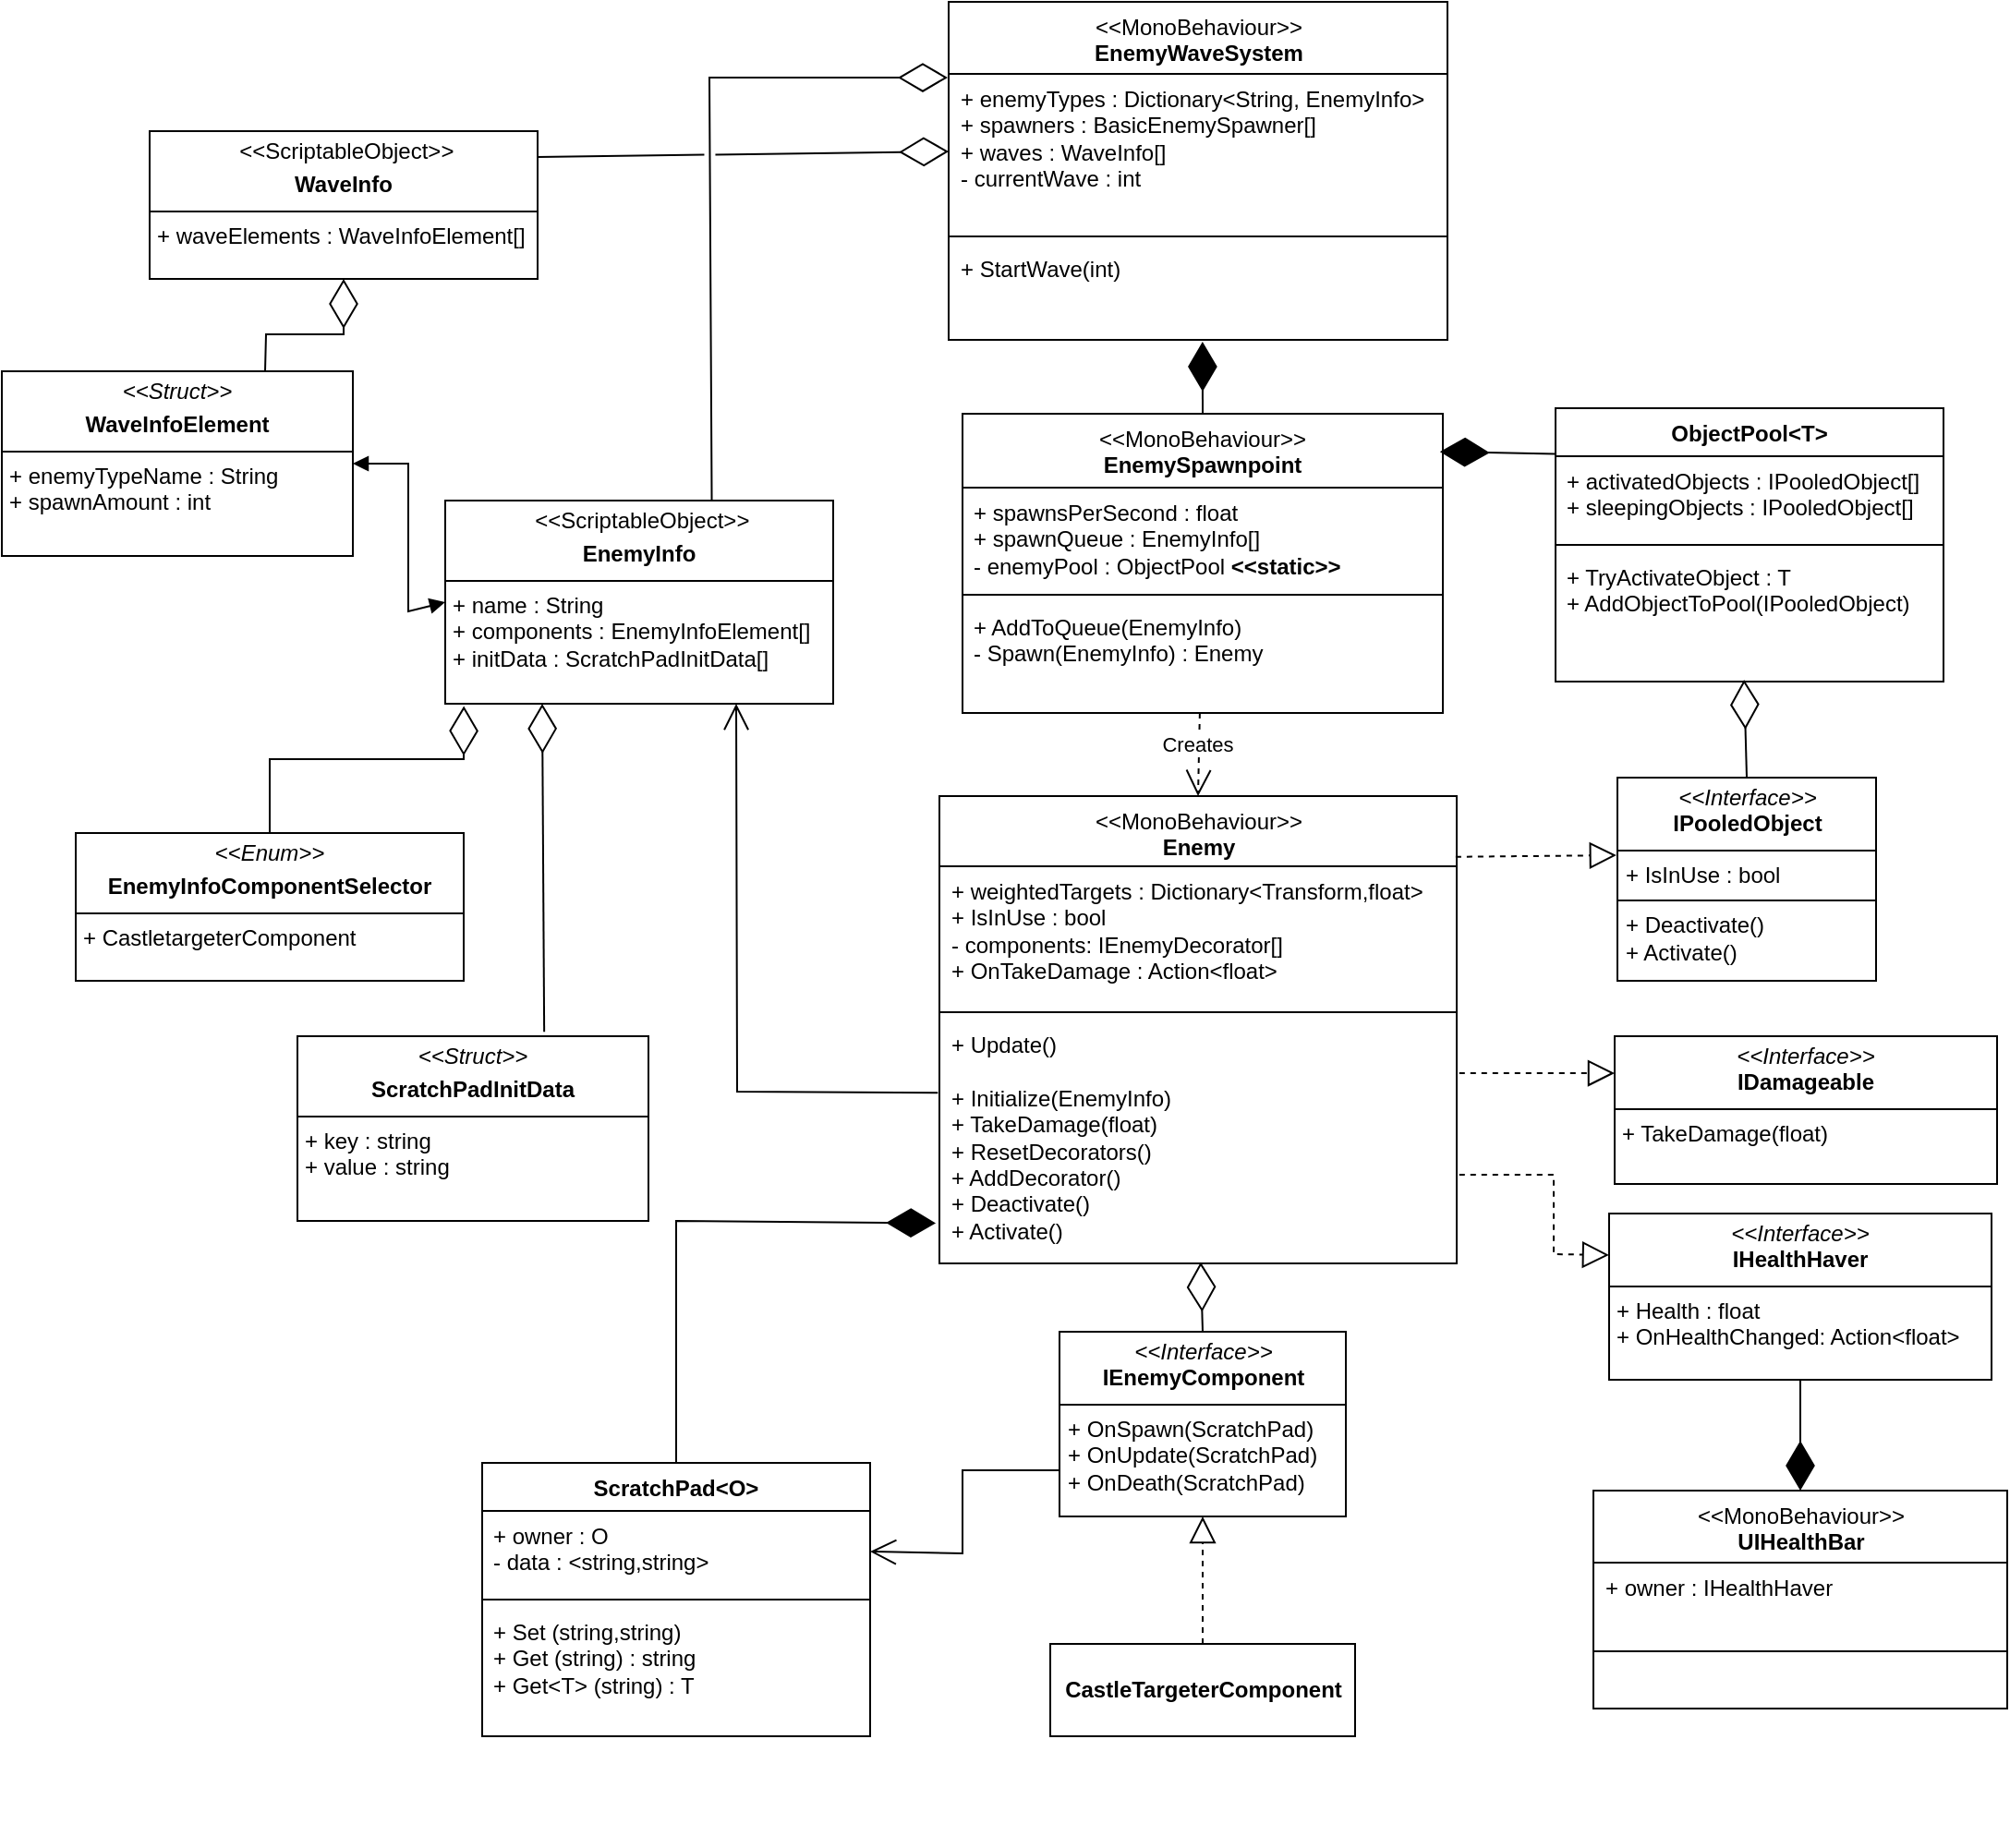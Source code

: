 <mxfile version="24.7.8">
  <diagram name="Page-1" id="c4acf3e9-155e-7222-9cf6-157b1a14988f">
    <mxGraphModel dx="2014" dy="1480" grid="1" gridSize="10" guides="1" tooltips="1" connect="1" arrows="1" fold="1" page="0" pageScale="1" pageWidth="850" pageHeight="1100" background="none" math="0" shadow="0">
      <root>
        <mxCell id="0" />
        <mxCell id="1" parent="0" />
        <mxCell id="ZMQL-lFIcWkPEMwfMGrY-3" value="&lt;span style=&quot;font-weight: 400;&quot;&gt;&amp;lt;&amp;lt;MonoBehaviour&amp;gt;&amp;gt;&lt;/span&gt;&lt;div&gt;Enemy&lt;/div&gt;" style="swimlane;fontStyle=1;align=center;verticalAlign=top;childLayout=stackLayout;horizontal=1;startSize=38;horizontalStack=0;resizeParent=1;resizeParentMax=0;resizeLast=0;collapsible=1;marginBottom=0;whiteSpace=wrap;html=1;" parent="1" vertex="1">
          <mxGeometry x="257.5" y="290" width="280" height="253" as="geometry" />
        </mxCell>
        <mxCell id="ZMQL-lFIcWkPEMwfMGrY-4" value="+ weightedTargets : Dictionary&amp;lt;Transform,float&amp;gt;&lt;div&gt;+ IsInUse : bool&lt;br&gt;&lt;div&gt;- components: IEnemyDecorator[]&lt;br&gt;&lt;/div&gt;&lt;div&gt;+ OnTakeDamage : Action&amp;lt;float&amp;gt;&lt;/div&gt;&lt;/div&gt;" style="text;strokeColor=none;fillColor=none;align=left;verticalAlign=top;spacingLeft=4;spacingRight=4;overflow=hidden;rotatable=0;points=[[0,0.5],[1,0.5]];portConstraint=eastwest;whiteSpace=wrap;html=1;" parent="ZMQL-lFIcWkPEMwfMGrY-3" vertex="1">
          <mxGeometry y="38" width="280" height="75" as="geometry" />
        </mxCell>
        <mxCell id="ZMQL-lFIcWkPEMwfMGrY-5" value="" style="line;strokeWidth=1;fillColor=none;align=left;verticalAlign=middle;spacingTop=-1;spacingLeft=3;spacingRight=3;rotatable=0;labelPosition=right;points=[];portConstraint=eastwest;strokeColor=inherit;" parent="ZMQL-lFIcWkPEMwfMGrY-3" vertex="1">
          <mxGeometry y="113" width="280" height="8" as="geometry" />
        </mxCell>
        <mxCell id="ZMQL-lFIcWkPEMwfMGrY-6" value="+ Update()&lt;div&gt;&lt;span style=&quot;background-color: initial;&quot;&gt;&lt;br&gt;&lt;/span&gt;&lt;/div&gt;&lt;div&gt;&lt;span style=&quot;background-color: initial;&quot;&gt;+ Initialize(EnemyInfo)&lt;/span&gt;&lt;/div&gt;&lt;div&gt;&lt;span style=&quot;background-color: initial;&quot;&gt;+ TakeDamage(float)&lt;/span&gt;&lt;br&gt;&lt;/div&gt;&lt;div&gt;+ ResetDecorators()&lt;div&gt;+ AddDecorator()&lt;/div&gt;&lt;div&gt;+ Deactivate()&lt;/div&gt;&lt;div&gt;+ Activate()&lt;/div&gt;&lt;/div&gt;" style="text;strokeColor=none;fillColor=none;align=left;verticalAlign=top;spacingLeft=4;spacingRight=4;overflow=hidden;rotatable=0;points=[[0,0.5],[1,0.5]];portConstraint=eastwest;whiteSpace=wrap;html=1;" parent="ZMQL-lFIcWkPEMwfMGrY-3" vertex="1">
          <mxGeometry y="121" width="280" height="132" as="geometry" />
        </mxCell>
        <mxCell id="ZMQL-lFIcWkPEMwfMGrY-15" value="ObjectPool&amp;lt;T&amp;gt;" style="swimlane;fontStyle=1;align=center;verticalAlign=top;childLayout=stackLayout;horizontal=1;startSize=26;horizontalStack=0;resizeParent=1;resizeParentMax=0;resizeLast=0;collapsible=1;marginBottom=0;whiteSpace=wrap;html=1;" parent="1" vertex="1">
          <mxGeometry x="591" y="80" width="210" height="148" as="geometry" />
        </mxCell>
        <mxCell id="ZMQL-lFIcWkPEMwfMGrY-16" value="+ activatedObjects : IPooledObject[]&lt;div&gt;+ sleepingObjects : IPooledObject[]&lt;/div&gt;" style="text;strokeColor=none;fillColor=none;align=left;verticalAlign=top;spacingLeft=4;spacingRight=4;overflow=hidden;rotatable=0;points=[[0,0.5],[1,0.5]];portConstraint=eastwest;whiteSpace=wrap;html=1;" parent="ZMQL-lFIcWkPEMwfMGrY-15" vertex="1">
          <mxGeometry y="26" width="210" height="44" as="geometry" />
        </mxCell>
        <mxCell id="ZMQL-lFIcWkPEMwfMGrY-17" value="" style="line;strokeWidth=1;fillColor=none;align=left;verticalAlign=middle;spacingTop=-1;spacingLeft=3;spacingRight=3;rotatable=0;labelPosition=right;points=[];portConstraint=eastwest;strokeColor=inherit;" parent="ZMQL-lFIcWkPEMwfMGrY-15" vertex="1">
          <mxGeometry y="70" width="210" height="8" as="geometry" />
        </mxCell>
        <mxCell id="ZMQL-lFIcWkPEMwfMGrY-18" value="+ TryActivateObject : T&lt;div&gt;+ AddObjectToPool(IPooledObject)&lt;/div&gt;" style="text;strokeColor=none;fillColor=none;align=left;verticalAlign=top;spacingLeft=4;spacingRight=4;overflow=hidden;rotatable=0;points=[[0,0.5],[1,0.5]];portConstraint=eastwest;whiteSpace=wrap;html=1;" parent="ZMQL-lFIcWkPEMwfMGrY-15" vertex="1">
          <mxGeometry y="78" width="210" height="70" as="geometry" />
        </mxCell>
        <mxCell id="ZMQL-lFIcWkPEMwfMGrY-19" value="&lt;p style=&quot;margin:0px;margin-top:4px;text-align:center;&quot;&gt;&lt;i&gt;&amp;lt;&amp;lt;Interface&amp;gt;&amp;gt;&lt;/i&gt;&lt;br&gt;&lt;b&gt;IPooledObject&lt;/b&gt;&lt;/p&gt;&lt;hr size=&quot;1&quot; style=&quot;border-style:solid;&quot;&gt;&lt;p style=&quot;margin:0px;margin-left:4px;&quot;&gt;+ IsInUse : bool&lt;/p&gt;&lt;hr size=&quot;1&quot; style=&quot;border-style:solid;&quot;&gt;&lt;p style=&quot;margin:0px;margin-left:4px;&quot;&gt;+ Deactivate()&lt;br&gt;+ Activate()&lt;/p&gt;" style="verticalAlign=top;align=left;overflow=fill;html=1;whiteSpace=wrap;" parent="1" vertex="1">
          <mxGeometry x="624.5" y="280" width="140" height="110" as="geometry" />
        </mxCell>
        <mxCell id="ZMQL-lFIcWkPEMwfMGrY-23" value="" style="endArrow=block;dashed=1;endFill=0;endSize=12;html=1;rounded=0;exitX=0.998;exitY=0.13;exitDx=0;exitDy=0;exitPerimeter=0;entryX=-0.004;entryY=0.382;entryDx=0;entryDy=0;entryPerimeter=0;" parent="1" source="ZMQL-lFIcWkPEMwfMGrY-3" target="ZMQL-lFIcWkPEMwfMGrY-19" edge="1">
          <mxGeometry width="160" relative="1" as="geometry">
            <mxPoint x="520" y="190" as="sourcePoint" />
            <mxPoint x="680" y="190" as="targetPoint" />
          </mxGeometry>
        </mxCell>
        <mxCell id="ZMQL-lFIcWkPEMwfMGrY-29" value="&lt;p style=&quot;margin:0px;margin-top:4px;text-align:center;&quot;&gt;&lt;i&gt;&amp;lt;&amp;lt;Interface&amp;gt;&amp;gt;&lt;/i&gt;&lt;br&gt;&lt;b&gt;IEnemyComponent&lt;/b&gt;&lt;/p&gt;&lt;hr size=&quot;1&quot; style=&quot;border-style:solid;&quot;&gt;&lt;p style=&quot;margin:0px;margin-left:4px;&quot;&gt;&lt;/p&gt;&lt;p style=&quot;margin:0px;margin-left:4px;&quot;&gt;+ OnSpawn(ScratchPad)&lt;/p&gt;&lt;p style=&quot;margin:0px;margin-left:4px;&quot;&gt;+ OnUpdate(ScratchPad)&lt;/p&gt;&lt;p style=&quot;margin:0px;margin-left:4px;&quot;&gt;+ OnDeath(ScratchPad)&lt;/p&gt;" style="verticalAlign=top;align=left;overflow=fill;html=1;whiteSpace=wrap;" parent="1" vertex="1">
          <mxGeometry x="322.5" y="580" width="155" height="100" as="geometry" />
        </mxCell>
        <mxCell id="ZMQL-lFIcWkPEMwfMGrY-37" style="edgeStyle=orthogonalEdgeStyle;rounded=0;orthogonalLoop=1;jettySize=auto;html=1;exitX=0.5;exitY=1;exitDx=0;exitDy=0;" parent="1" edge="1">
          <mxGeometry relative="1" as="geometry">
            <mxPoint x="535" y="850" as="sourcePoint" />
            <mxPoint x="535" y="850" as="targetPoint" />
          </mxGeometry>
        </mxCell>
        <mxCell id="ZMQL-lFIcWkPEMwfMGrY-42" value="&lt;b&gt;CastleTargeterComponent&lt;/b&gt;" style="html=1;whiteSpace=wrap;" parent="1" vertex="1">
          <mxGeometry x="317.5" y="749" width="165" height="50" as="geometry" />
        </mxCell>
        <mxCell id="ZMQL-lFIcWkPEMwfMGrY-44" value="&lt;p style=&quot;margin:0px;margin-top:4px;text-align:center;&quot;&gt;&amp;nbsp;&lt;span style=&quot;background-color: initial;&quot;&gt;&amp;lt;&amp;lt;ScriptableObject&amp;gt;&amp;gt;&lt;/span&gt;&lt;b&gt;&lt;br&gt;&lt;/b&gt;&lt;/p&gt;&lt;p style=&quot;margin:0px;margin-top:4px;text-align:center;&quot;&gt;&lt;b&gt;EnemyInfo&lt;/b&gt;&lt;/p&gt;&lt;hr size=&quot;1&quot; style=&quot;border-style:solid;&quot;&gt;&lt;p style=&quot;margin:0px;margin-left:4px;&quot;&gt;+ name : String&lt;/p&gt;&lt;p style=&quot;margin:0px;margin-left:4px;&quot;&gt;+ components : EnemyInfoElement[]&lt;/p&gt;&lt;p style=&quot;margin:0px;margin-left:4px;&quot;&gt;+ initData : ScratchPadInitData[]&lt;/p&gt;&lt;p style=&quot;margin:0px;margin-left:4px;&quot;&gt;&lt;br&gt;&lt;/p&gt;" style="verticalAlign=top;align=left;overflow=fill;html=1;whiteSpace=wrap;" parent="1" vertex="1">
          <mxGeometry x="-10" y="130" width="210" height="110" as="geometry" />
        </mxCell>
        <mxCell id="ZMQL-lFIcWkPEMwfMGrY-48" value="" style="endArrow=diamondThin;endFill=0;endSize=24;html=1;rounded=0;entryX=-0.002;entryY=0.024;entryDx=0;entryDy=0;exitX=0.687;exitY=-0.005;exitDx=0;exitDy=0;entryPerimeter=0;exitPerimeter=0;" parent="1" source="ZMQL-lFIcWkPEMwfMGrY-44" target="YiVXIB0aYjEZppMXGm42-6" edge="1">
          <mxGeometry width="160" relative="1" as="geometry">
            <mxPoint x="520" y="450" as="sourcePoint" />
            <mxPoint x="680" y="450" as="targetPoint" />
            <Array as="points">
              <mxPoint x="133" y="-99" />
            </Array>
          </mxGeometry>
        </mxCell>
        <mxCell id="YiVXIB0aYjEZppMXGm42-5" value="&lt;span style=&quot;font-weight: 400;&quot;&gt;&amp;lt;&amp;lt;MonoBehaviour&amp;gt;&amp;gt;&lt;/span&gt;&lt;div&gt;EnemyWaveSystem&lt;div&gt;&lt;br&gt;&lt;/div&gt;&lt;/div&gt;" style="swimlane;fontStyle=1;align=center;verticalAlign=top;childLayout=stackLayout;horizontal=1;startSize=39;horizontalStack=0;resizeParent=1;resizeParentMax=0;resizeLast=0;collapsible=1;marginBottom=0;whiteSpace=wrap;html=1;" parent="1" vertex="1">
          <mxGeometry x="262.5" y="-140" width="270" height="183" as="geometry" />
        </mxCell>
        <mxCell id="YiVXIB0aYjEZppMXGm42-6" value="+ enemyTypes : Dictionary&amp;lt;String, EnemyInfo&amp;gt;&lt;div&gt;&lt;div&gt;+ spawners : BasicEnemySpawner[]&lt;/div&gt;&lt;div&gt;+ waves : WaveInfo[]&lt;/div&gt;&lt;div&gt;- currentWave : int&lt;/div&gt;&lt;div&gt;&lt;br&gt;&lt;/div&gt;&lt;/div&gt;" style="text;strokeColor=none;fillColor=none;align=left;verticalAlign=top;spacingLeft=4;spacingRight=4;overflow=hidden;rotatable=0;points=[[0,0.5],[1,0.5]];portConstraint=eastwest;whiteSpace=wrap;html=1;" parent="YiVXIB0aYjEZppMXGm42-5" vertex="1">
          <mxGeometry y="39" width="270" height="84" as="geometry" />
        </mxCell>
        <mxCell id="YiVXIB0aYjEZppMXGm42-7" value="" style="line;strokeWidth=1;fillColor=none;align=left;verticalAlign=middle;spacingTop=-1;spacingLeft=3;spacingRight=3;rotatable=0;labelPosition=right;points=[];portConstraint=eastwest;strokeColor=inherit;" parent="YiVXIB0aYjEZppMXGm42-5" vertex="1">
          <mxGeometry y="123" width="270" height="8" as="geometry" />
        </mxCell>
        <mxCell id="YiVXIB0aYjEZppMXGm42-8" value="+ StartWave(int)" style="text;strokeColor=none;fillColor=none;align=left;verticalAlign=top;spacingLeft=4;spacingRight=4;overflow=hidden;rotatable=0;points=[[0,0.5],[1,0.5]];portConstraint=eastwest;whiteSpace=wrap;html=1;" parent="YiVXIB0aYjEZppMXGm42-5" vertex="1">
          <mxGeometry y="131" width="270" height="52" as="geometry" />
        </mxCell>
        <mxCell id="YiVXIB0aYjEZppMXGm42-9" value="" style="endArrow=open;endFill=1;endSize=12;html=1;rounded=0;entryX=0.5;entryY=0;entryDx=0;entryDy=0;exitX=0.494;exitY=1;exitDx=0;exitDy=0;exitPerimeter=0;dashed=1;" parent="1" source="YiVXIB0aYjEZppMXGm42-25" target="ZMQL-lFIcWkPEMwfMGrY-3" edge="1">
          <mxGeometry width="160" relative="1" as="geometry">
            <mxPoint x="370" y="161.2" as="sourcePoint" />
            <mxPoint x="560" y="140" as="targetPoint" />
          </mxGeometry>
        </mxCell>
        <mxCell id="YiVXIB0aYjEZppMXGm42-10" value="Creates" style="edgeLabel;html=1;align=center;verticalAlign=middle;resizable=0;points=[];" parent="YiVXIB0aYjEZppMXGm42-9" vertex="1" connectable="0">
          <mxGeometry x="-0.272" y="2" relative="1" as="geometry">
            <mxPoint x="-3" as="offset" />
          </mxGeometry>
        </mxCell>
        <mxCell id="YiVXIB0aYjEZppMXGm42-13" value="" style="endArrow=diamondThin;endFill=0;endSize=24;html=1;rounded=0;exitX=0.5;exitY=0;exitDx=0;exitDy=0;entryX=0.486;entryY=0.986;entryDx=0;entryDy=0;entryPerimeter=0;" parent="1" source="ZMQL-lFIcWkPEMwfMGrY-19" target="ZMQL-lFIcWkPEMwfMGrY-18" edge="1">
          <mxGeometry width="160" relative="1" as="geometry">
            <mxPoint x="198" y="140" as="sourcePoint" />
            <mxPoint x="693" y="60" as="targetPoint" />
          </mxGeometry>
        </mxCell>
        <mxCell id="YiVXIB0aYjEZppMXGm42-22" value="&lt;span style=&quot;font-weight: 400;&quot;&gt;&amp;lt;&amp;lt;MonoBehaviour&amp;gt;&amp;gt;&lt;/span&gt;&lt;div&gt;EnemySpawnpoint&lt;/div&gt;" style="swimlane;fontStyle=1;align=center;verticalAlign=top;childLayout=stackLayout;horizontal=1;startSize=40;horizontalStack=0;resizeParent=1;resizeParentMax=0;resizeLast=0;collapsible=1;marginBottom=0;whiteSpace=wrap;html=1;" parent="1" vertex="1">
          <mxGeometry x="270" y="83" width="260" height="162" as="geometry" />
        </mxCell>
        <mxCell id="YiVXIB0aYjEZppMXGm42-23" value="+ spawnsPerSecond : float&lt;div&gt;+ spawnQueue : EnemyInfo[]&lt;/div&gt;&lt;div&gt;- enemyPool : ObjectPool &lt;b&gt;&amp;lt;&amp;lt;static&amp;gt;&amp;gt;&lt;/b&gt;&lt;br&gt;&lt;/div&gt;" style="text;strokeColor=none;fillColor=none;align=left;verticalAlign=top;spacingLeft=4;spacingRight=4;overflow=hidden;rotatable=0;points=[[0,0.5],[1,0.5]];portConstraint=eastwest;whiteSpace=wrap;html=1;" parent="YiVXIB0aYjEZppMXGm42-22" vertex="1">
          <mxGeometry y="40" width="260" height="54" as="geometry" />
        </mxCell>
        <mxCell id="YiVXIB0aYjEZppMXGm42-24" value="" style="line;strokeWidth=1;fillColor=none;align=left;verticalAlign=middle;spacingTop=-1;spacingLeft=3;spacingRight=3;rotatable=0;labelPosition=right;points=[];portConstraint=eastwest;strokeColor=inherit;" parent="YiVXIB0aYjEZppMXGm42-22" vertex="1">
          <mxGeometry y="94" width="260" height="8" as="geometry" />
        </mxCell>
        <mxCell id="YiVXIB0aYjEZppMXGm42-25" value="&lt;div&gt;+ AddToQueue(EnemyInfo)&lt;/div&gt;- Spawn(EnemyInfo) : Enemy&lt;div&gt;&lt;br&gt;&lt;/div&gt;" style="text;strokeColor=none;fillColor=none;align=left;verticalAlign=top;spacingLeft=4;spacingRight=4;overflow=hidden;rotatable=0;points=[[0,0.5],[1,0.5]];portConstraint=eastwest;whiteSpace=wrap;html=1;" parent="YiVXIB0aYjEZppMXGm42-22" vertex="1">
          <mxGeometry y="102" width="260" height="60" as="geometry" />
        </mxCell>
        <mxCell id="YiVXIB0aYjEZppMXGm42-30" value="" style="endArrow=diamondThin;endFill=1;endSize=24;html=1;rounded=0;entryX=0.509;entryY=1.019;entryDx=0;entryDy=0;entryPerimeter=0;exitX=0.5;exitY=0;exitDx=0;exitDy=0;" parent="1" source="YiVXIB0aYjEZppMXGm42-22" target="YiVXIB0aYjEZppMXGm42-8" edge="1">
          <mxGeometry width="160" relative="1" as="geometry">
            <mxPoint x="440" y="270" as="sourcePoint" />
            <mxPoint x="600" y="270" as="targetPoint" />
          </mxGeometry>
        </mxCell>
        <mxCell id="YiVXIB0aYjEZppMXGm42-31" value="&lt;p style=&quot;margin:0px;margin-top:4px;text-align:center;&quot;&gt;&lt;b style=&quot;background-color: initial;&quot;&gt;&amp;nbsp;&lt;/b&gt;&lt;span style=&quot;background-color: initial;&quot;&gt;&amp;lt;&amp;lt;ScriptableObject&amp;gt;&amp;gt;&lt;/span&gt;&lt;/p&gt;&lt;p style=&quot;margin:0px;margin-top:4px;text-align:center;&quot;&gt;&lt;b&gt;WaveInfo&lt;/b&gt;&lt;/p&gt;&lt;hr size=&quot;1&quot; style=&quot;border-style:solid;&quot;&gt;&lt;p style=&quot;margin:0px;margin-left:4px;&quot;&gt;+ waveElements : WaveInfoElement[]&lt;/p&gt;&lt;p style=&quot;margin:0px;margin-left:4px;&quot;&gt;&lt;br&gt;&lt;/p&gt;" style="verticalAlign=top;align=left;overflow=fill;html=1;whiteSpace=wrap;" parent="1" vertex="1">
          <mxGeometry x="-170" y="-70" width="210" height="80" as="geometry" />
        </mxCell>
        <mxCell id="YiVXIB0aYjEZppMXGm42-32" value="" style="endArrow=diamondThin;endFill=0;endSize=24;html=1;rounded=0;entryX=0;entryY=0.5;entryDx=0;entryDy=0;exitX=1;exitY=0.175;exitDx=0;exitDy=0;jumpStyle=gap;exitPerimeter=0;" parent="1" source="YiVXIB0aYjEZppMXGm42-31" target="YiVXIB0aYjEZppMXGm42-6" edge="1">
          <mxGeometry width="160" relative="1" as="geometry">
            <mxPoint x="280" y="130" as="sourcePoint" />
            <mxPoint x="440" y="130" as="targetPoint" />
          </mxGeometry>
        </mxCell>
        <mxCell id="YiVXIB0aYjEZppMXGm42-33" value="&lt;p style=&quot;margin:0px;margin-top:4px;text-align:center;&quot;&gt;&lt;i&gt;&amp;lt;&amp;lt;Struct&amp;gt;&amp;gt;&lt;/i&gt;&lt;b&gt;&lt;br&gt;&lt;/b&gt;&lt;/p&gt;&lt;p style=&quot;margin:0px;margin-top:4px;text-align:center;&quot;&gt;&lt;b&gt;WaveInfoElement&lt;/b&gt;&lt;/p&gt;&lt;hr size=&quot;1&quot; style=&quot;border-style:solid;&quot;&gt;&lt;p style=&quot;margin:0px;margin-left:4px;&quot;&gt;+ enemyTypeName : String&lt;/p&gt;&lt;p style=&quot;margin:0px;margin-left:4px;&quot;&gt;+ spawnAmount : int&lt;/p&gt;&lt;p style=&quot;margin:0px;margin-left:4px;&quot;&gt;&lt;br&gt;&lt;/p&gt;" style="verticalAlign=top;align=left;overflow=fill;html=1;whiteSpace=wrap;" parent="1" vertex="1">
          <mxGeometry x="-250" y="60" width="190" height="100" as="geometry" />
        </mxCell>
        <mxCell id="YiVXIB0aYjEZppMXGm42-34" value="" style="endArrow=diamondThin;endFill=0;endSize=24;html=1;rounded=0;exitX=0.75;exitY=0;exitDx=0;exitDy=0;entryX=0.5;entryY=1;entryDx=0;entryDy=0;" parent="1" source="YiVXIB0aYjEZppMXGm42-33" target="YiVXIB0aYjEZppMXGm42-31" edge="1">
          <mxGeometry width="160" relative="1" as="geometry">
            <mxPoint x="160" y="130" as="sourcePoint" />
            <mxPoint x="-107" y="10" as="targetPoint" />
            <Array as="points">
              <mxPoint x="-107" y="40" />
              <mxPoint x="-65" y="40" />
            </Array>
          </mxGeometry>
        </mxCell>
        <mxCell id="YiVXIB0aYjEZppMXGm42-35" value="" style="endArrow=block;startArrow=block;endFill=1;startFill=1;html=1;rounded=0;exitX=1;exitY=0.5;exitDx=0;exitDy=0;entryX=0;entryY=0.5;entryDx=0;entryDy=0;" parent="1" source="YiVXIB0aYjEZppMXGm42-33" target="ZMQL-lFIcWkPEMwfMGrY-44" edge="1">
          <mxGeometry width="160" relative="1" as="geometry">
            <mxPoint x="160" y="130" as="sourcePoint" />
            <mxPoint x="320" y="130" as="targetPoint" />
            <Array as="points">
              <mxPoint x="-30" y="110" />
              <mxPoint x="-30" y="190" />
            </Array>
          </mxGeometry>
        </mxCell>
        <mxCell id="YiVXIB0aYjEZppMXGm42-40" value="&lt;p style=&quot;margin:0px;margin-top:4px;text-align:center;&quot;&gt;&lt;i&gt;&amp;lt;&amp;lt;Interface&amp;gt;&amp;gt;&lt;/i&gt;&lt;br&gt;&lt;b&gt;IHealthHaver&lt;/b&gt;&lt;/p&gt;&lt;hr size=&quot;1&quot; style=&quot;border-style:solid;&quot;&gt;&lt;p style=&quot;margin:0px;margin-left:4px;&quot;&gt;+ Health : float&lt;/p&gt;&lt;p style=&quot;margin:0px;margin-left:4px;&quot;&gt;+ OnHealthChanged: Action&amp;lt;float&amp;gt;&lt;/p&gt;&lt;p style=&quot;margin:0px;margin-left:4px;&quot;&gt;&lt;br&gt;&lt;/p&gt;" style="verticalAlign=top;align=left;overflow=fill;html=1;whiteSpace=wrap;" parent="1" vertex="1">
          <mxGeometry x="620" y="516" width="207" height="90" as="geometry" />
        </mxCell>
        <mxCell id="YiVXIB0aYjEZppMXGm42-42" value="" style="endArrow=block;dashed=1;endFill=0;endSize=12;html=1;rounded=0;entryX=0;entryY=0.25;entryDx=0;entryDy=0;exitX=1.005;exitY=0.636;exitDx=0;exitDy=0;exitPerimeter=0;" parent="1" source="ZMQL-lFIcWkPEMwfMGrY-6" target="YiVXIB0aYjEZppMXGm42-40" edge="1">
          <mxGeometry width="160" relative="1" as="geometry">
            <mxPoint x="200" y="370" as="sourcePoint" />
            <mxPoint x="360" y="370" as="targetPoint" />
            <Array as="points">
              <mxPoint x="590" y="495" />
              <mxPoint x="590" y="538" />
            </Array>
          </mxGeometry>
        </mxCell>
        <mxCell id="YiVXIB0aYjEZppMXGm42-43" value="&lt;span style=&quot;font-weight: 400;&quot;&gt;&amp;lt;&amp;lt;MonoBehaviour&amp;gt;&amp;gt;&lt;/span&gt;&lt;div&gt;UIHealthBar&lt;/div&gt;" style="swimlane;fontStyle=1;align=center;verticalAlign=top;childLayout=stackLayout;horizontal=1;startSize=39;horizontalStack=0;resizeParent=1;resizeParentMax=0;resizeLast=0;collapsible=1;marginBottom=0;whiteSpace=wrap;html=1;" parent="1" vertex="1">
          <mxGeometry x="611.5" y="666" width="224" height="118" as="geometry" />
        </mxCell>
        <mxCell id="YiVXIB0aYjEZppMXGm42-44" value="+ owner : IHealthHaver&lt;div&gt;&lt;br&gt;&lt;/div&gt;" style="text;strokeColor=none;fillColor=none;align=left;verticalAlign=top;spacingLeft=4;spacingRight=4;overflow=hidden;rotatable=0;points=[[0,0.5],[1,0.5]];portConstraint=eastwest;whiteSpace=wrap;html=1;" parent="YiVXIB0aYjEZppMXGm42-43" vertex="1">
          <mxGeometry y="39" width="224" height="44" as="geometry" />
        </mxCell>
        <mxCell id="YiVXIB0aYjEZppMXGm42-45" value="" style="line;strokeWidth=1;fillColor=none;align=left;verticalAlign=middle;spacingTop=-1;spacingLeft=3;spacingRight=3;rotatable=0;labelPosition=right;points=[];portConstraint=eastwest;strokeColor=inherit;" parent="YiVXIB0aYjEZppMXGm42-43" vertex="1">
          <mxGeometry y="83" width="224" height="8" as="geometry" />
        </mxCell>
        <mxCell id="YiVXIB0aYjEZppMXGm42-46" value="&amp;nbsp;" style="text;strokeColor=none;fillColor=none;align=left;verticalAlign=top;spacingLeft=4;spacingRight=4;overflow=hidden;rotatable=0;points=[[0,0.5],[1,0.5]];portConstraint=eastwest;whiteSpace=wrap;html=1;" parent="YiVXIB0aYjEZppMXGm42-43" vertex="1">
          <mxGeometry y="91" width="224" height="27" as="geometry" />
        </mxCell>
        <mxCell id="YiVXIB0aYjEZppMXGm42-59" value="&lt;p style=&quot;margin:0px;margin-top:4px;text-align:center;&quot;&gt;&lt;i&gt;&amp;lt;&amp;lt;Interface&amp;gt;&amp;gt;&lt;/i&gt;&lt;br&gt;&lt;b&gt;IDamageable&lt;/b&gt;&lt;/p&gt;&lt;hr size=&quot;1&quot; style=&quot;border-style:solid;&quot;&gt;&lt;p style=&quot;margin:0px;margin-left:4px;&quot;&gt;+ TakeDamage(float)&lt;/p&gt;&lt;p style=&quot;margin:0px;margin-left:4px;&quot;&gt;&lt;br&gt;&lt;/p&gt;" style="verticalAlign=top;align=left;overflow=fill;html=1;whiteSpace=wrap;" parent="1" vertex="1">
          <mxGeometry x="623" y="420" width="207" height="80" as="geometry" />
        </mxCell>
        <mxCell id="YiVXIB0aYjEZppMXGm42-60" value="" style="endArrow=block;dashed=1;endFill=0;endSize=12;html=1;rounded=0;entryX=0;entryY=0.25;entryDx=0;entryDy=0;exitX=1.005;exitY=0.22;exitDx=0;exitDy=0;exitPerimeter=0;" parent="1" source="ZMQL-lFIcWkPEMwfMGrY-6" target="YiVXIB0aYjEZppMXGm42-59" edge="1">
          <mxGeometry width="160" relative="1" as="geometry">
            <mxPoint x="440" y="390" as="sourcePoint" />
            <mxPoint x="600" y="390" as="targetPoint" />
          </mxGeometry>
        </mxCell>
        <mxCell id="JNWH3MgwHmGm7IiV7m9_-1" value="" style="endArrow=diamondThin;endFill=1;endSize=24;html=1;rounded=0;entryX=0.5;entryY=0;entryDx=0;entryDy=0;exitX=0.5;exitY=1;exitDx=0;exitDy=0;" parent="1" source="YiVXIB0aYjEZppMXGm42-40" target="YiVXIB0aYjEZppMXGm42-43" edge="1">
          <mxGeometry width="160" relative="1" as="geometry">
            <mxPoint x="313" y="400" as="sourcePoint" />
            <mxPoint x="473" y="400" as="targetPoint" />
          </mxGeometry>
        </mxCell>
        <mxCell id="CnDZhgSJxCHCcEDiLF-z-1" value="" style="endArrow=diamondThin;endFill=1;endSize=24;html=1;rounded=0;exitX=-0.001;exitY=-0.029;exitDx=0;exitDy=0;exitPerimeter=0;entryX=0.994;entryY=0.127;entryDx=0;entryDy=0;entryPerimeter=0;" edge="1" parent="1" source="ZMQL-lFIcWkPEMwfMGrY-16" target="YiVXIB0aYjEZppMXGm42-22">
          <mxGeometry width="160" relative="1" as="geometry">
            <mxPoint x="310" y="260" as="sourcePoint" />
            <mxPoint x="470" y="260" as="targetPoint" />
          </mxGeometry>
        </mxCell>
        <mxCell id="CnDZhgSJxCHCcEDiLF-z-4" value="" style="endArrow=diamondThin;endFill=0;endSize=24;html=1;rounded=0;entryX=0.505;entryY=0.995;entryDx=0;entryDy=0;entryPerimeter=0;exitX=0.5;exitY=0;exitDx=0;exitDy=0;" edge="1" parent="1" source="ZMQL-lFIcWkPEMwfMGrY-29" target="ZMQL-lFIcWkPEMwfMGrY-6">
          <mxGeometry width="160" relative="1" as="geometry">
            <mxPoint x="390" y="400" as="sourcePoint" />
            <mxPoint x="550" y="400" as="targetPoint" />
          </mxGeometry>
        </mxCell>
        <mxCell id="CnDZhgSJxCHCcEDiLF-z-5" value="" style="endArrow=open;endFill=1;endSize=12;html=1;rounded=0;entryX=0.75;entryY=1;entryDx=0;entryDy=0;exitX=-0.003;exitY=0.3;exitDx=0;exitDy=0;exitPerimeter=0;" edge="1" parent="1" source="ZMQL-lFIcWkPEMwfMGrY-6" target="ZMQL-lFIcWkPEMwfMGrY-44">
          <mxGeometry width="160" relative="1" as="geometry">
            <mxPoint x="390" y="400" as="sourcePoint" />
            <mxPoint x="550" y="400" as="targetPoint" />
            <Array as="points">
              <mxPoint x="148" y="450" />
            </Array>
          </mxGeometry>
        </mxCell>
        <mxCell id="CnDZhgSJxCHCcEDiLF-z-6" value="" style="endArrow=block;dashed=1;endFill=0;endSize=12;html=1;rounded=0;exitX=0.5;exitY=0;exitDx=0;exitDy=0;entryX=0.5;entryY=1;entryDx=0;entryDy=0;" edge="1" parent="1" source="ZMQL-lFIcWkPEMwfMGrY-42" target="ZMQL-lFIcWkPEMwfMGrY-29">
          <mxGeometry width="160" relative="1" as="geometry">
            <mxPoint x="420" y="570" as="sourcePoint" />
            <mxPoint x="580" y="570" as="targetPoint" />
          </mxGeometry>
        </mxCell>
        <mxCell id="CnDZhgSJxCHCcEDiLF-z-7" value="ScratchPad&amp;lt;O&amp;gt;&lt;div&gt;&lt;br&gt;&lt;/div&gt;" style="swimlane;fontStyle=1;align=center;verticalAlign=top;childLayout=stackLayout;horizontal=1;startSize=26;horizontalStack=0;resizeParent=1;resizeParentMax=0;resizeLast=0;collapsible=1;marginBottom=0;whiteSpace=wrap;html=1;" vertex="1" parent="1">
          <mxGeometry x="10" y="651" width="210" height="148" as="geometry" />
        </mxCell>
        <mxCell id="CnDZhgSJxCHCcEDiLF-z-8" value="+ owner : O&lt;div&gt;- data : &amp;lt;string,string&amp;gt;&lt;/div&gt;" style="text;strokeColor=none;fillColor=none;align=left;verticalAlign=top;spacingLeft=4;spacingRight=4;overflow=hidden;rotatable=0;points=[[0,0.5],[1,0.5]];portConstraint=eastwest;whiteSpace=wrap;html=1;" vertex="1" parent="CnDZhgSJxCHCcEDiLF-z-7">
          <mxGeometry y="26" width="210" height="44" as="geometry" />
        </mxCell>
        <mxCell id="CnDZhgSJxCHCcEDiLF-z-9" value="" style="line;strokeWidth=1;fillColor=none;align=left;verticalAlign=middle;spacingTop=-1;spacingLeft=3;spacingRight=3;rotatable=0;labelPosition=right;points=[];portConstraint=eastwest;strokeColor=inherit;" vertex="1" parent="CnDZhgSJxCHCcEDiLF-z-7">
          <mxGeometry y="70" width="210" height="8" as="geometry" />
        </mxCell>
        <mxCell id="CnDZhgSJxCHCcEDiLF-z-10" value="+ Set (string,string)&lt;div&gt;+ Get (string) : string&lt;/div&gt;&lt;div&gt;+ Get&amp;lt;T&amp;gt; (string) : T&lt;/div&gt;" style="text;strokeColor=none;fillColor=none;align=left;verticalAlign=top;spacingLeft=4;spacingRight=4;overflow=hidden;rotatable=0;points=[[0,0.5],[1,0.5]];portConstraint=eastwest;whiteSpace=wrap;html=1;" vertex="1" parent="CnDZhgSJxCHCcEDiLF-z-7">
          <mxGeometry y="78" width="210" height="70" as="geometry" />
        </mxCell>
        <mxCell id="CnDZhgSJxCHCcEDiLF-z-11" value="" style="endArrow=diamondThin;endFill=1;endSize=24;html=1;rounded=0;entryX=-0.007;entryY=0.835;entryDx=0;entryDy=0;entryPerimeter=0;exitX=0.5;exitY=0;exitDx=0;exitDy=0;jumpStyle=gap;" edge="1" parent="1" source="CnDZhgSJxCHCcEDiLF-z-7" target="ZMQL-lFIcWkPEMwfMGrY-6">
          <mxGeometry width="160" relative="1" as="geometry">
            <mxPoint x="420" y="410" as="sourcePoint" />
            <mxPoint x="580" y="410" as="targetPoint" />
            <Array as="points">
              <mxPoint x="115" y="520" />
            </Array>
          </mxGeometry>
        </mxCell>
        <mxCell id="CnDZhgSJxCHCcEDiLF-z-12" value="" style="endArrow=open;endSize=12;html=1;rounded=0;exitX=0;exitY=0.75;exitDx=0;exitDy=0;entryX=1;entryY=0.5;entryDx=0;entryDy=0;" edge="1" parent="1" source="ZMQL-lFIcWkPEMwfMGrY-29" target="CnDZhgSJxCHCcEDiLF-z-8">
          <mxGeometry width="160" relative="1" as="geometry">
            <mxPoint x="420" y="410" as="sourcePoint" />
            <mxPoint x="580" y="410" as="targetPoint" />
            <Array as="points">
              <mxPoint x="270" y="655" />
              <mxPoint x="270" y="700" />
            </Array>
          </mxGeometry>
        </mxCell>
        <mxCell id="CnDZhgSJxCHCcEDiLF-z-15" value="&lt;p style=&quot;margin:0px;margin-top:4px;text-align:center;&quot;&gt;&lt;i&gt;&amp;lt;&amp;lt;Enum&amp;gt;&amp;gt;&lt;/i&gt;&lt;b&gt;&lt;br&gt;&lt;/b&gt;&lt;/p&gt;&lt;p style=&quot;margin:0px;margin-top:4px;text-align:center;&quot;&gt;&lt;b&gt;EnemyInfoComponentSelector&lt;/b&gt;&lt;/p&gt;&lt;hr size=&quot;1&quot; style=&quot;border-style:solid;&quot;&gt;&lt;p style=&quot;margin:0px;margin-left:4px;&quot;&gt;+ CastletargeterComponent&lt;/p&gt;&lt;p style=&quot;margin:0px;margin-left:4px;&quot;&gt;&lt;br&gt;&lt;/p&gt;" style="verticalAlign=top;align=left;overflow=fill;html=1;whiteSpace=wrap;" vertex="1" parent="1">
          <mxGeometry x="-210" y="310" width="210" height="80" as="geometry" />
        </mxCell>
        <mxCell id="CnDZhgSJxCHCcEDiLF-z-17" value="" style="endArrow=diamondThin;endFill=0;endSize=24;html=1;rounded=0;entryX=0.048;entryY=1.011;entryDx=0;entryDy=0;exitX=0.5;exitY=0;exitDx=0;exitDy=0;entryPerimeter=0;" edge="1" parent="1" source="CnDZhgSJxCHCcEDiLF-z-15" target="ZMQL-lFIcWkPEMwfMGrY-44">
          <mxGeometry width="160" relative="1" as="geometry">
            <mxPoint x="420" y="410" as="sourcePoint" />
            <mxPoint x="580" y="410" as="targetPoint" />
            <Array as="points">
              <mxPoint x="-105" y="270" />
              <mxPoint y="270" />
            </Array>
          </mxGeometry>
        </mxCell>
        <mxCell id="CnDZhgSJxCHCcEDiLF-z-18" value="&lt;p style=&quot;margin:0px;margin-top:4px;text-align:center;&quot;&gt;&lt;i&gt;&amp;lt;&amp;lt;Struct&amp;gt;&amp;gt;&lt;/i&gt;&lt;b&gt;&lt;br&gt;&lt;/b&gt;&lt;/p&gt;&lt;p style=&quot;margin:0px;margin-top:4px;text-align:center;&quot;&gt;&lt;b&gt;ScratchPadInitData&lt;/b&gt;&lt;/p&gt;&lt;hr size=&quot;1&quot; style=&quot;border-style:solid;&quot;&gt;&lt;p style=&quot;margin:0px;margin-left:4px;&quot;&gt;+ key : string&lt;/p&gt;&lt;p style=&quot;margin:0px;margin-left:4px;&quot;&gt;+ value : string&lt;/p&gt;&lt;p style=&quot;margin:0px;margin-left:4px;&quot;&gt;&lt;br&gt;&lt;/p&gt;" style="verticalAlign=top;align=left;overflow=fill;html=1;whiteSpace=wrap;" vertex="1" parent="1">
          <mxGeometry x="-90" y="420" width="190" height="100" as="geometry" />
        </mxCell>
        <mxCell id="CnDZhgSJxCHCcEDiLF-z-19" value="" style="endArrow=diamondThin;endFill=0;endSize=24;html=1;rounded=0;entryX=0.25;entryY=1;entryDx=0;entryDy=0;exitX=0.703;exitY=-0.024;exitDx=0;exitDy=0;exitPerimeter=0;" edge="1" parent="1" source="CnDZhgSJxCHCcEDiLF-z-18" target="ZMQL-lFIcWkPEMwfMGrY-44">
          <mxGeometry width="160" relative="1" as="geometry">
            <mxPoint x="420" y="410" as="sourcePoint" />
            <mxPoint x="580" y="410" as="targetPoint" />
          </mxGeometry>
        </mxCell>
      </root>
    </mxGraphModel>
  </diagram>
</mxfile>
